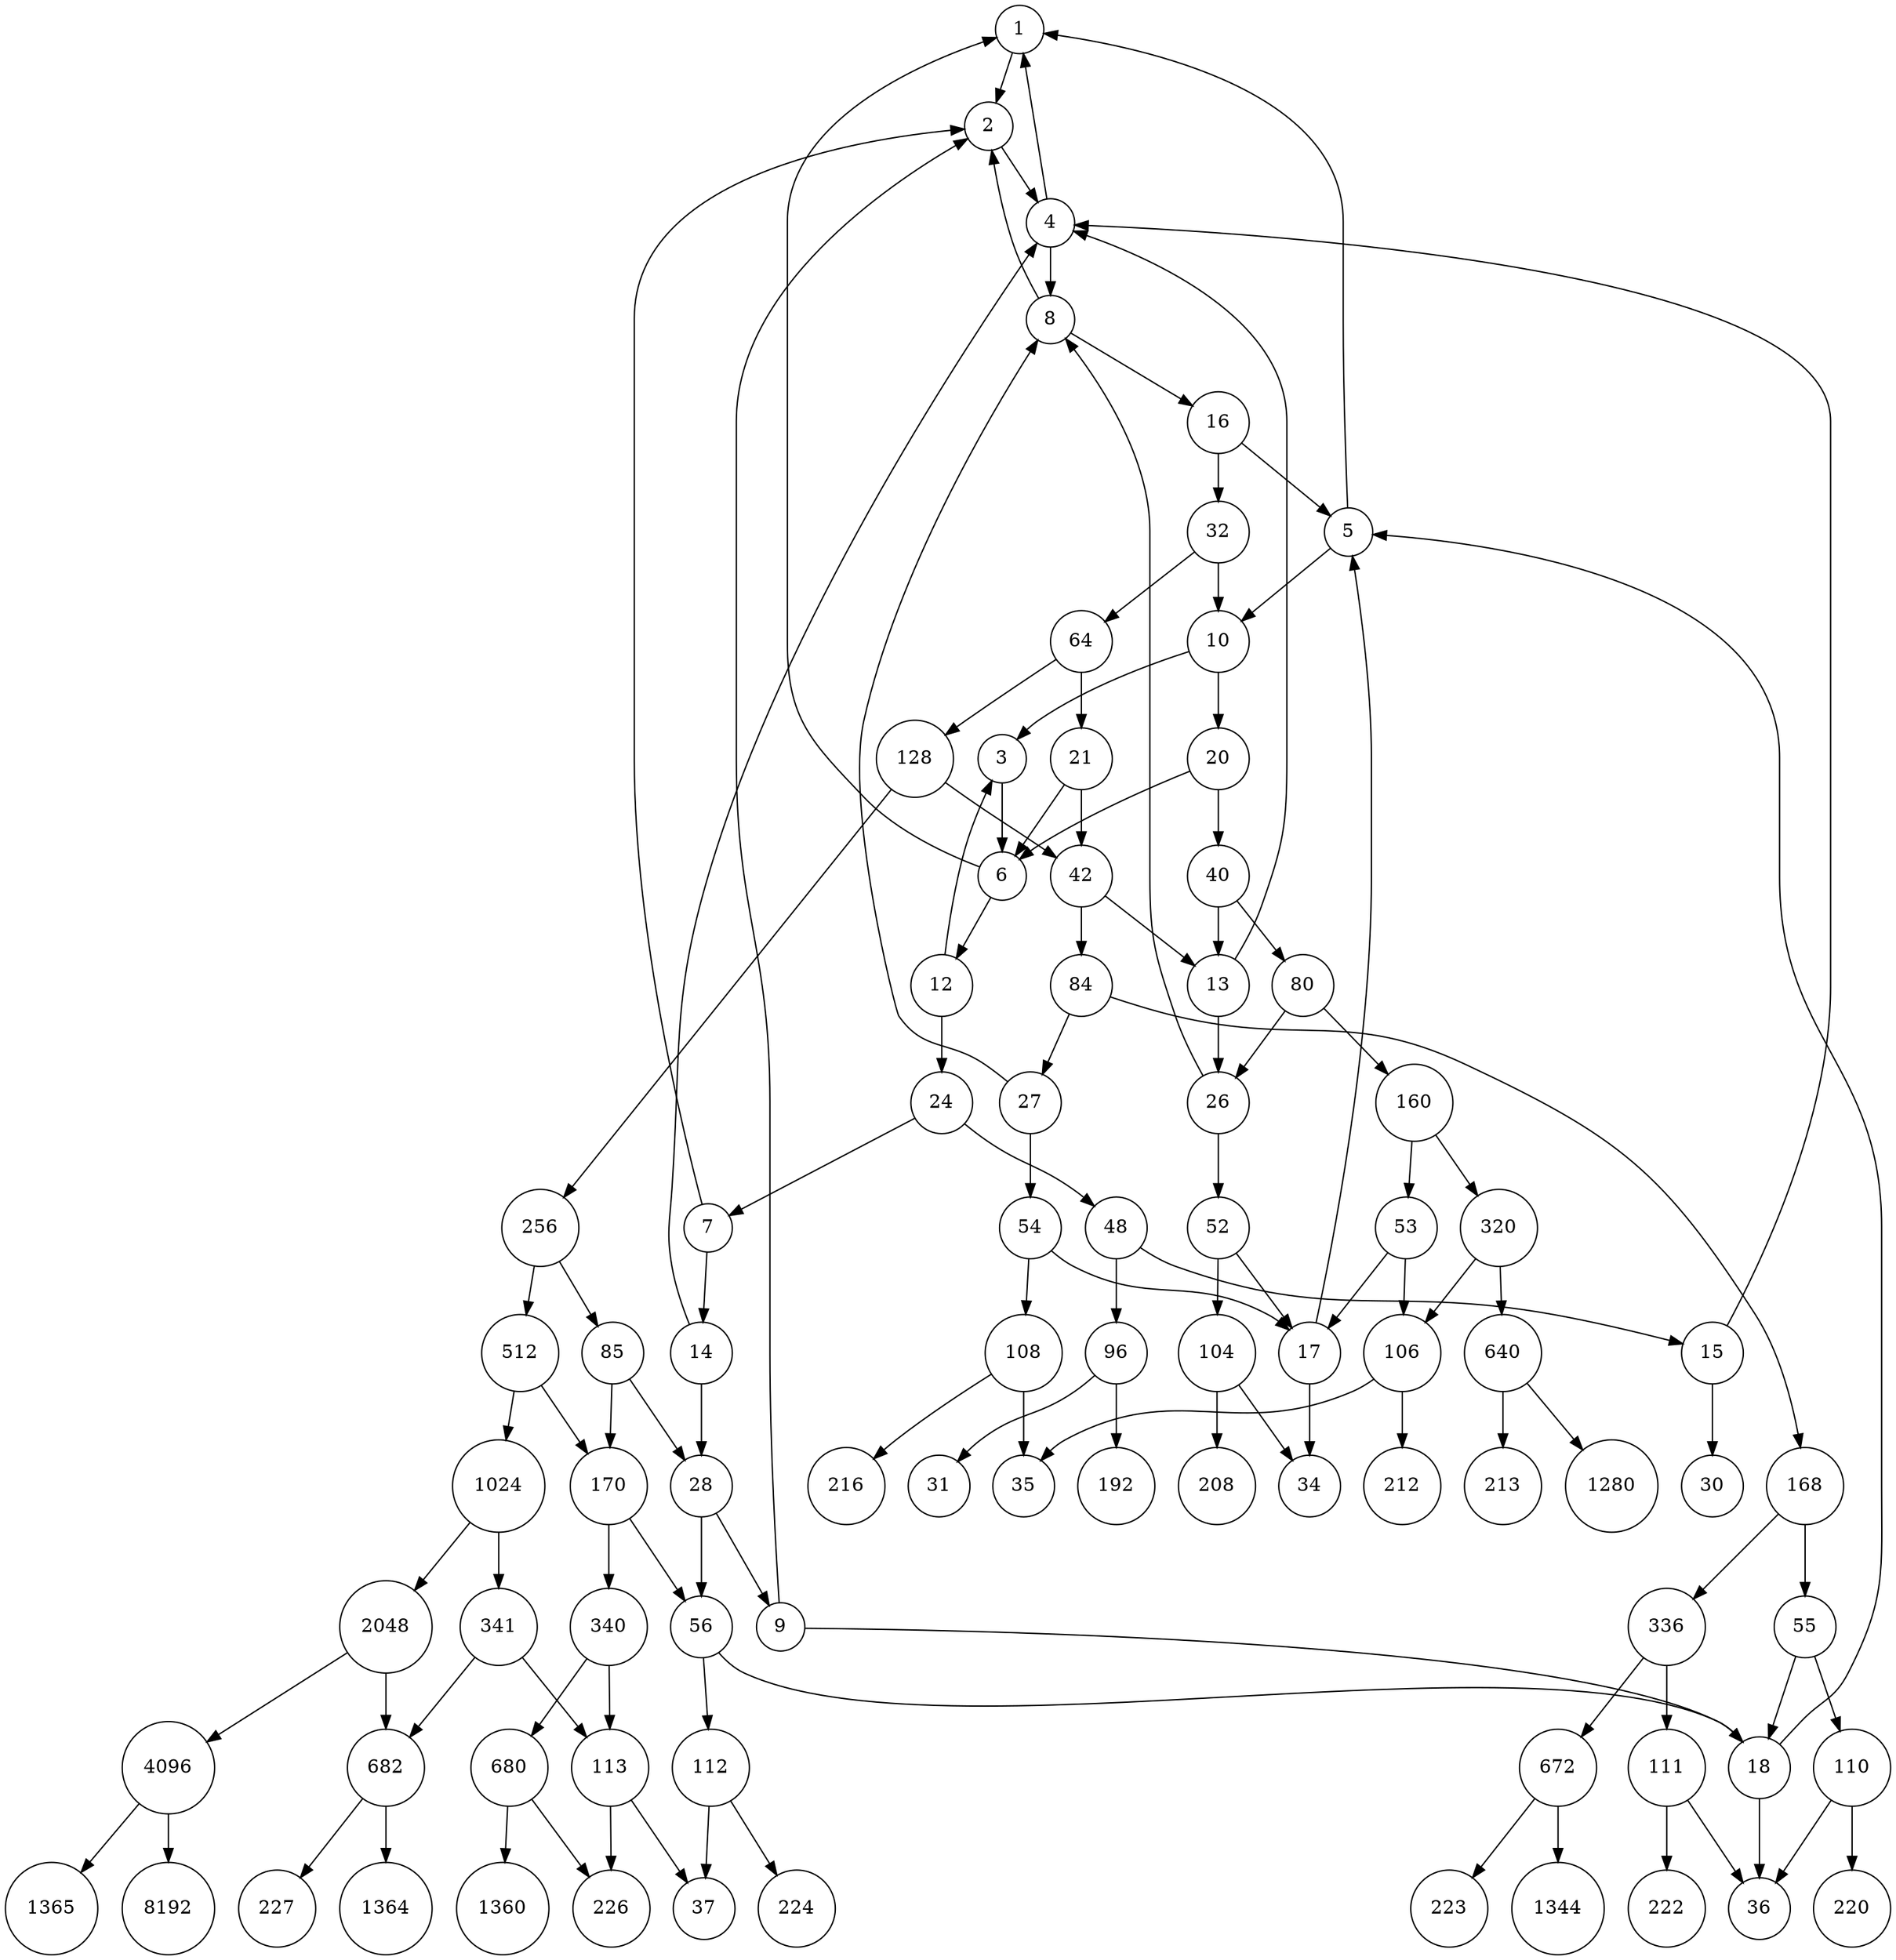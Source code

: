 digraph {
graph [imagescale=false];
node [shape=circle];
1 [label=1];
2 [label=2];
3 [label=3];
4 [label=4];
5 [label=5];
6 [label=6];
7 [label=7];
8 [label=8];
9 [label=9];
10 [label=10];
12 [label=12];
13 [label=13];
14 [label=14];
15 [label=15];
16 [label=16];
17 [label=17];
18 [label=18];
20 [label=20];
21 [label=21];
24 [label=24];
26 [label=26];
27 [label=27];
28 [label=28];
30 [label=30];
31 [label=31];
32 [label=32];
34 [label=34];
35 [label=35];
36 [label=36];
37 [label=37];
40 [label=40];
42 [label=42];
48 [label=48];
52 [label=52];
53 [label=53];
54 [label=54];
55 [label=55];
56 [label=56];
64 [label=64];
80 [label=80];
84 [label=84];
85 [label=85];
96 [label=96];
104 [label=104];
106 [label=106];
108 [label=108];
110 [label=110];
111 [label=111];
112 [label=112];
113 [label=113];
128 [label=128];
160 [label=160];
168 [label=168];
170 [label=170];
192 [label=192];
208 [label=208];
212 [label=212];
213 [label=213];
216 [label=216];
220 [label=220];
222 [label=222];
223 [label=223];
224 [label=224];
226 [label=226];
227 [label=227];
256 [label=256];
320 [label=320];
336 [label=336];
340 [label=340];
341 [label=341];
512 [label=512];
640 [label=640];
672 [label=672];
680 [label=680];
682 [label=682];
1024 [label=1024];
1280 [label=1280];
1344 [label=1344];
1360 [label=1360];
1364 [label=1364];
1365 [label=1365];
2048 [label=2048];
4096 [label=4096];
8192 [label=8192];
1 -> 2 [label=""];
2 -> 4 [label=""];
3 -> 6 [label=""];
4 -> 8 [label=""];
4 -> 1 [label=""];
5 -> 1 [label=""];
5 -> 10 [label=""];
6 -> 12 [label=""];
6 -> 1 [label=""];
7 -> 14 [label=""];
7 -> 2 [label=""];
8 -> 16 [label=""];
8 -> 2 [label=""];
9 -> 2 [label=""];
9 -> 18 [label=""];
10 -> 20 [label=""];
10 -> 3 [label=""];
12 -> 3 [label=""];
12 -> 24 [label=""];
13 -> 26 [label=""];
13 -> 4 [label=""];
14 -> 4 [label=""];
14 -> 28 [label=""];
15 -> 4 [label=""];
15 -> 30 [label=""];
16 -> 5 [label=""];
16 -> 32 [label=""];
17 -> 5 [label=""];
17 -> 34 [label=""];
18 -> 5 [label=""];
18 -> 36 [label=""];
20 -> 40 [label=""];
20 -> 6 [label=""];
21 -> 6 [label=""];
21 -> 42 [label=""];
24 -> 7 [label=""];
24 -> 48 [label=""];
26 -> 52 [label=""];
26 -> 8 [label=""];
27 -> 54 [label=""];
27 -> 8 [label=""];
28 -> 9 [label=""];
28 -> 56 [label=""];
32 -> 10 [label=""];
32 -> 64 [label=""];
40 -> 80 [label=""];
40 -> 13 [label=""];
42 -> 13 [label=""];
42 -> 84 [label=""];
48 -> 15 [label=""];
48 -> 96 [label=""];
52 -> 104 [label=""];
52 -> 17 [label=""];
53 -> 17 [label=""];
53 -> 106 [label=""];
54 -> 17 [label=""];
54 -> 108 [label=""];
55 -> 110 [label=""];
55 -> 18 [label=""];
56 -> 18 [label=""];
56 -> 112 [label=""];
64 -> 21 [label=""];
64 -> 128 [label=""];
80 -> 160 [label=""];
80 -> 26 [label=""];
84 -> 27 [label=""];
84 -> 168 [label=""];
85 -> 28 [label=""];
85 -> 170 [label=""];
96 -> 31 [label=""];
96 -> 192 [label=""];
104 -> 34 [label=""];
104 -> 208 [label=""];
106 -> 35 [label=""];
106 -> 212 [label=""];
108 -> 35 [label=""];
108 -> 216 [label=""];
110 -> 36 [label=""];
110 -> 220 [label=""];
111 -> 36 [label=""];
111 -> 222 [label=""];
112 -> 37 [label=""];
112 -> 224 [label=""];
113 -> 37 [label=""];
113 -> 226 [label=""];
128 -> 42 [label=""];
128 -> 256 [label=""];
160 -> 53 [label=""];
160 -> 320 [label=""];
168 -> 55 [label=""];
168 -> 336 [label=""];
170 -> 56 [label=""];
170 -> 340 [label=""];
256 -> 85 [label=""];
256 -> 512 [label=""];
320 -> 106 [label=""];
320 -> 640 [label=""];
336 -> 111 [label=""];
336 -> 672 [label=""];
340 -> 680 [label=""];
340 -> 113 [label=""];
341 -> 113 [label=""];
341 -> 682 [label=""];
512 -> 170 [label=""];
512 -> 1024 [label=""];
640 -> 213 [label=""];
640 -> 1280 [label=""];
672 -> 223 [label=""];
672 -> 1344 [label=""];
680 -> 226 [label=""];
680 -> 1360 [label=""];
682 -> 227 [label=""];
682 -> 1364 [label=""];
1024 -> 341 [label=""];
1024 -> 2048 [label=""];
2048 -> 682 [label=""];
2048 -> 4096 [label=""];
4096 -> 1365 [label=""];
4096 -> 8192 [label=""];
}